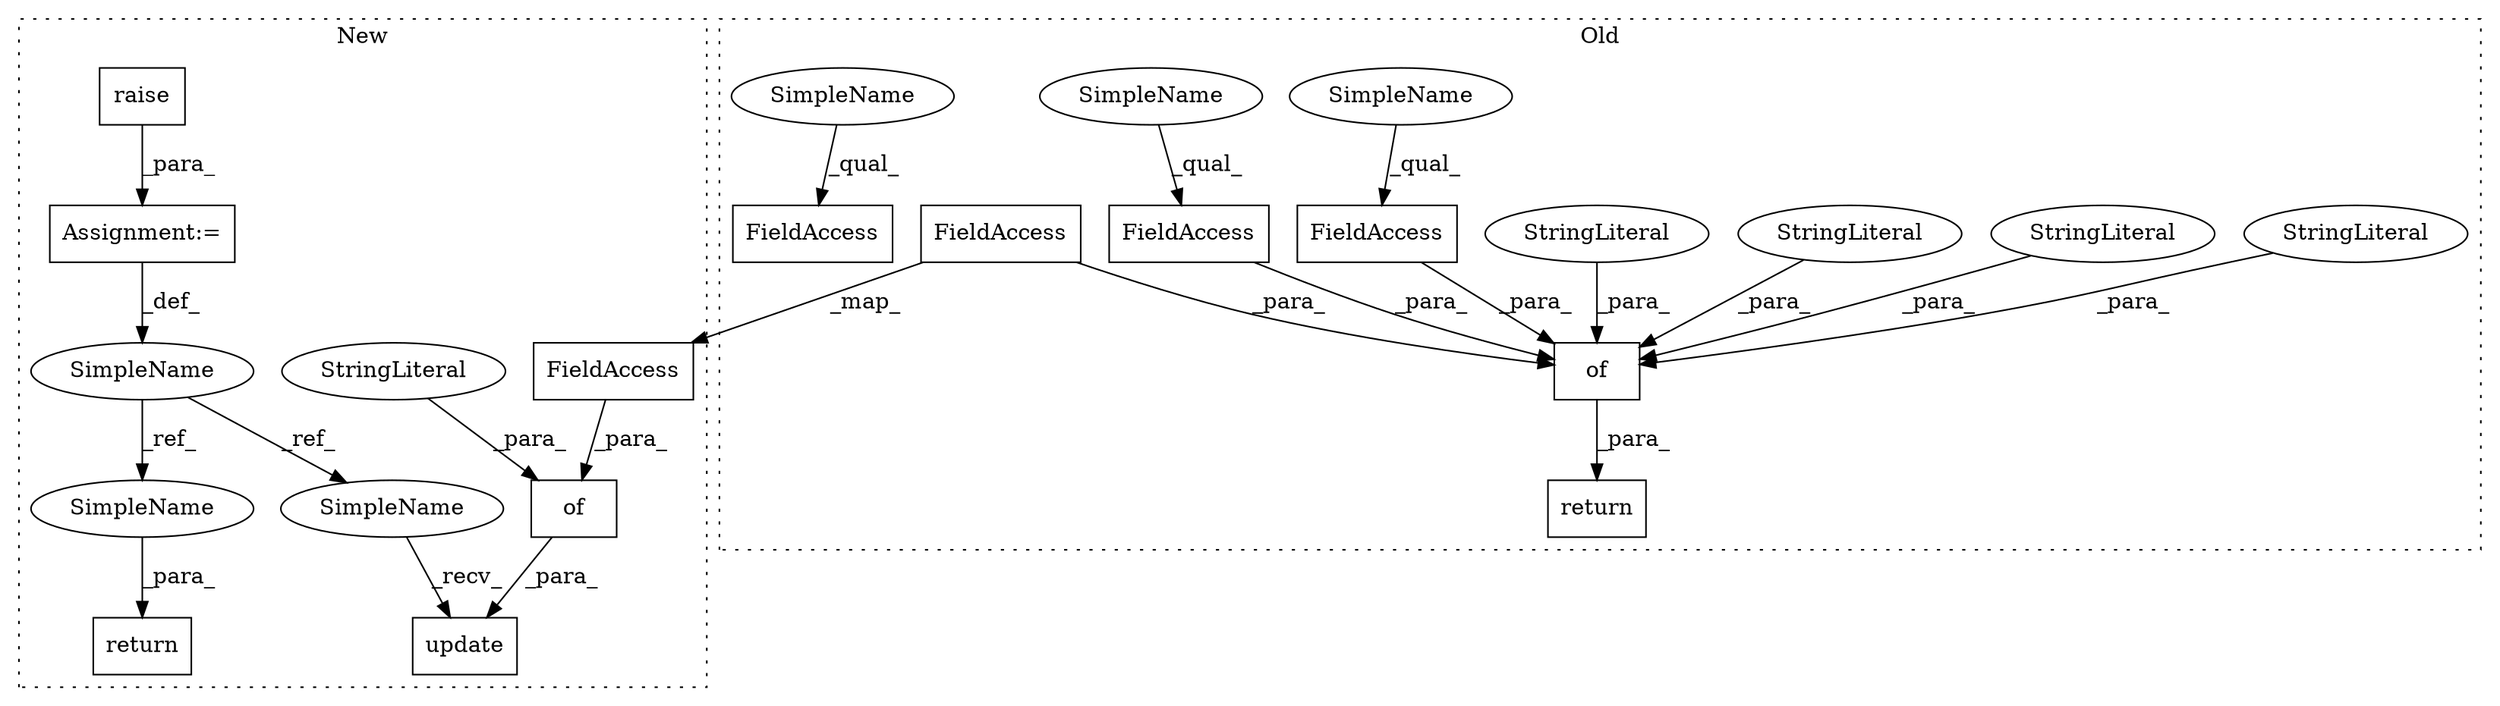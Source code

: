 digraph G {
subgraph cluster0 {
1 [label="of" a="32" s="18037,18261" l="3,1" shape="box"];
3 [label="StringLiteral" a="45" s="18167" l="4" shape="ellipse"];
4 [label="StringLiteral" a="45" s="18071" l="16" shape="ellipse"];
5 [label="StringLiteral" a="45" s="18180" l="23" shape="ellipse"];
6 [label="StringLiteral" a="45" s="18107" l="10" shape="ellipse"];
8 [label="return" a="41" s="18026" l="7" shape="box"];
12 [label="FieldAccess" a="22" s="18204" l="26" shape="box"];
13 [label="FieldAccess" a="22" s="18172" l="7" shape="box"];
14 [label="FieldAccess" a="22" s="18049" l="11" shape="box"];
17 [label="FieldAccess" a="22" s="18245" l="16" shape="box"];
19 [label="SimpleName" a="42" s="18204" l="4" shape="ellipse"];
20 [label="SimpleName" a="42" s="18172" l="4" shape="ellipse"];
21 [label="SimpleName" a="42" s="18049" l="4" shape="ellipse"];
label = "Old";
style="dotted";
}
subgraph cluster1 {
2 [label="raise" a="32" s="18049" l="7" shape="box"];
7 [label="Assignment:=" a="7" s="18048" l="1" shape="box"];
9 [label="return" a="41" s="18141" l="7" shape="box"];
10 [label="SimpleName" a="42" s="18042" l="6" shape="ellipse"];
11 [label="update" a="32" s="18089,18134" l="7,1" shape="box"];
15 [label="of" a="32" s="18100,18133" l="3,1" shape="box"];
16 [label="StringLiteral" a="45" s="18103" l="13" shape="ellipse"];
18 [label="FieldAccess" a="22" s="18117" l="16" shape="box"];
22 [label="SimpleName" a="42" s="18148" l="6" shape="ellipse"];
23 [label="SimpleName" a="42" s="18082" l="6" shape="ellipse"];
label = "New";
style="dotted";
}
1 -> 8 [label="_para_"];
2 -> 7 [label="_para_"];
3 -> 1 [label="_para_"];
4 -> 1 [label="_para_"];
5 -> 1 [label="_para_"];
6 -> 1 [label="_para_"];
7 -> 10 [label="_def_"];
10 -> 22 [label="_ref_"];
10 -> 23 [label="_ref_"];
12 -> 1 [label="_para_"];
13 -> 1 [label="_para_"];
15 -> 11 [label="_para_"];
16 -> 15 [label="_para_"];
17 -> 1 [label="_para_"];
17 -> 18 [label="_map_"];
18 -> 15 [label="_para_"];
19 -> 12 [label="_qual_"];
20 -> 13 [label="_qual_"];
21 -> 14 [label="_qual_"];
22 -> 9 [label="_para_"];
23 -> 11 [label="_recv_"];
}